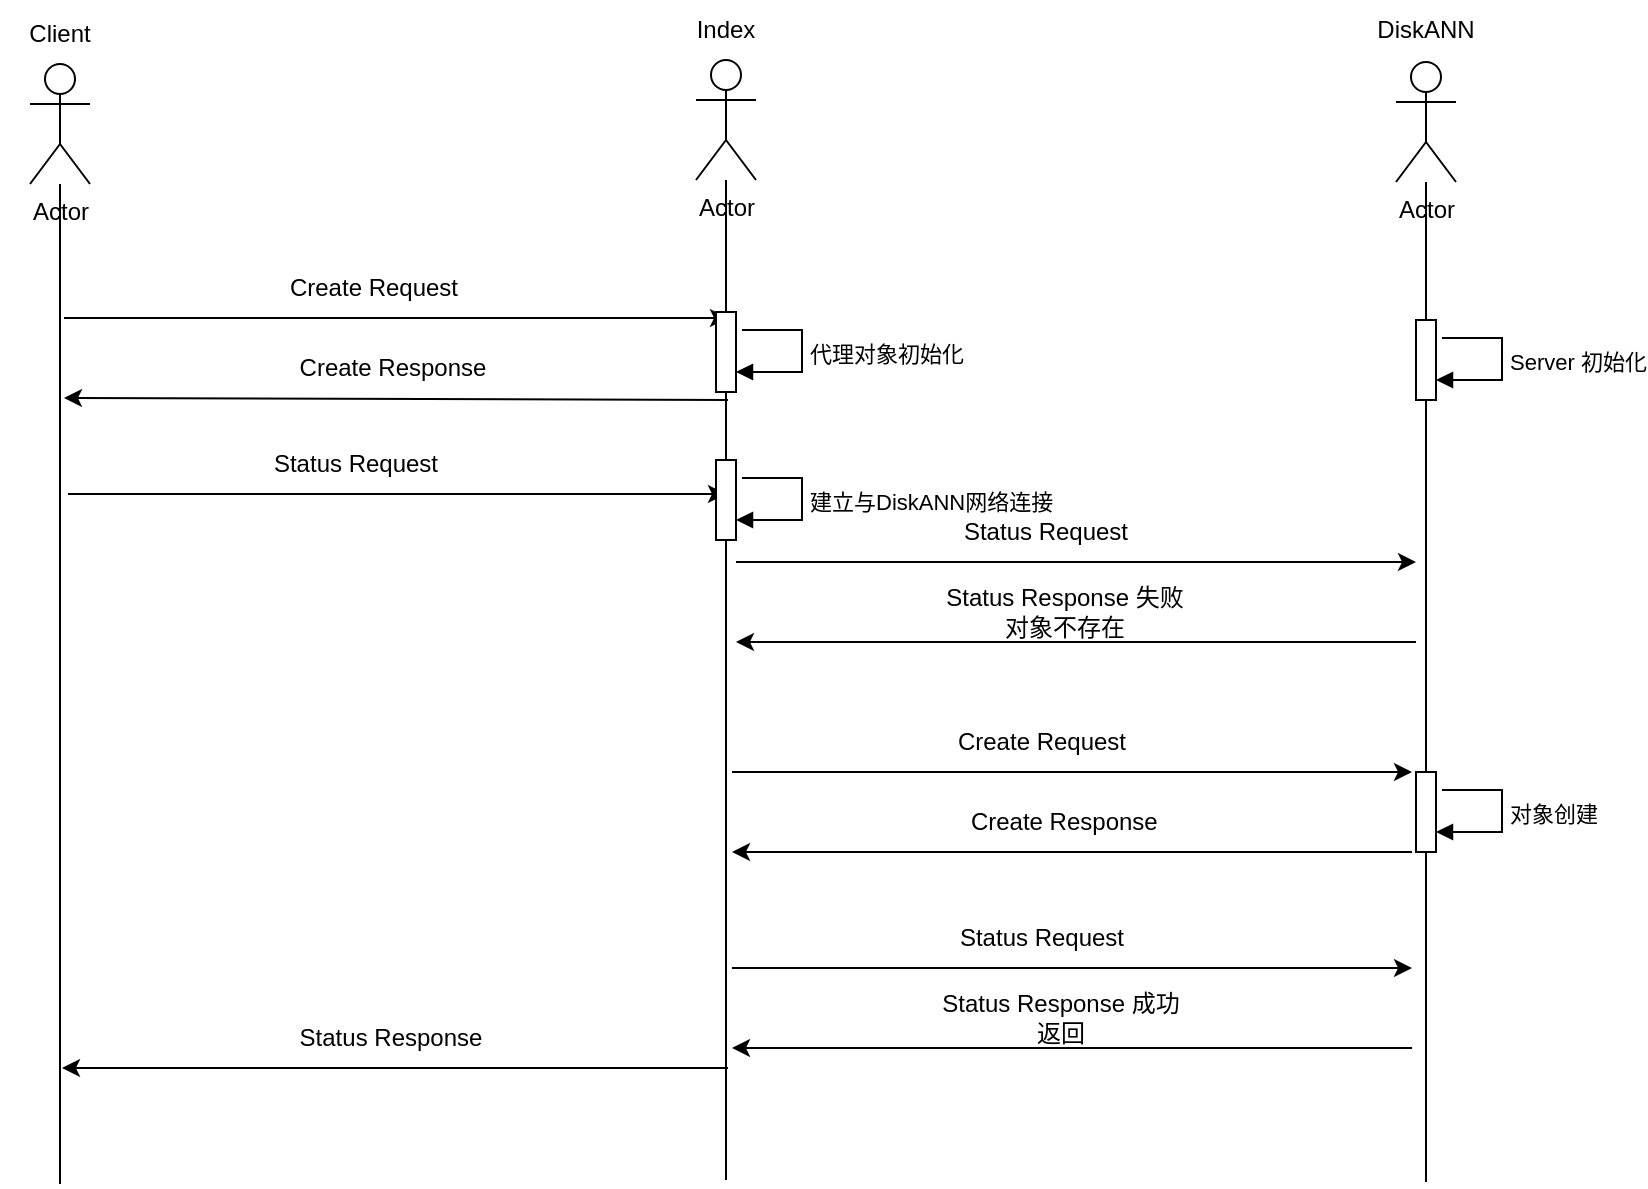 <mxfile>
    <diagram id="CKsTaNWD0P1iZ0fZwkxA" name="Index 与 DiskANN 交互">
        <mxGraphModel dx="965" dy="530" grid="1" gridSize="10" guides="1" tooltips="1" connect="1" arrows="1" fold="1" page="1" pageScale="1" pageWidth="1169" pageHeight="827" math="0" shadow="0">
            <root>
                <mxCell id="0"/>
                <mxCell id="1" parent="0"/>
                <mxCell id="i95NXzqm7Kv1Y7omc5p2-29" value="Actor" style="shape=umlActor;verticalLabelPosition=bottom;verticalAlign=top;html=1;outlineConnect=0;" parent="1" vertex="1">
                    <mxGeometry x="554" y="190" width="30" height="60" as="geometry"/>
                </mxCell>
                <mxCell id="i95NXzqm7Kv1Y7omc5p2-33" value="" style="endArrow=none;html=1;" parent="1" edge="1">
                    <mxGeometry width="50" height="50" relative="1" as="geometry">
                        <mxPoint x="569" y="750" as="sourcePoint"/>
                        <mxPoint x="569" y="250" as="targetPoint"/>
                    </mxGeometry>
                </mxCell>
                <mxCell id="i95NXzqm7Kv1Y7omc5p2-35" value="Actor" style="shape=umlActor;verticalLabelPosition=bottom;verticalAlign=top;html=1;outlineConnect=0;" parent="1" vertex="1">
                    <mxGeometry x="904" y="191" width="30" height="60" as="geometry"/>
                </mxCell>
                <mxCell id="i95NXzqm7Kv1Y7omc5p2-36" value="" style="endArrow=none;html=1;" parent="1" edge="1">
                    <mxGeometry width="50" height="50" relative="1" as="geometry">
                        <mxPoint x="919" y="751" as="sourcePoint"/>
                        <mxPoint x="919" y="251" as="targetPoint"/>
                    </mxGeometry>
                </mxCell>
                <mxCell id="i95NXzqm7Kv1Y7omc5p2-37" value="Index" style="text;html=1;strokeColor=none;fillColor=none;align=center;verticalAlign=middle;whiteSpace=wrap;rounded=0;" parent="1" vertex="1">
                    <mxGeometry x="539" y="160" width="60" height="30" as="geometry"/>
                </mxCell>
                <mxCell id="i95NXzqm7Kv1Y7omc5p2-38" value="DiskANN" style="text;html=1;strokeColor=none;fillColor=none;align=center;verticalAlign=middle;whiteSpace=wrap;rounded=0;" parent="1" vertex="1">
                    <mxGeometry x="889" y="160" width="60" height="30" as="geometry"/>
                </mxCell>
                <mxCell id="i95NXzqm7Kv1Y7omc5p2-39" value="" style="endArrow=classic;html=1;" parent="1" edge="1">
                    <mxGeometry width="50" height="50" relative="1" as="geometry">
                        <mxPoint x="574" y="441" as="sourcePoint"/>
                        <mxPoint x="914" y="441" as="targetPoint"/>
                    </mxGeometry>
                </mxCell>
                <mxCell id="i95NXzqm7Kv1Y7omc5p2-40" value="Status Request" style="text;html=1;strokeColor=none;fillColor=none;align=center;verticalAlign=middle;whiteSpace=wrap;rounded=0;" parent="1" vertex="1">
                    <mxGeometry x="674" y="411" width="110" height="30" as="geometry"/>
                </mxCell>
                <mxCell id="i95NXzqm7Kv1Y7omc5p2-41" value="" style="endArrow=classic;html=1;" parent="1" edge="1">
                    <mxGeometry width="50" height="50" relative="1" as="geometry">
                        <mxPoint x="914" y="481" as="sourcePoint"/>
                        <mxPoint x="574" y="481" as="targetPoint"/>
                    </mxGeometry>
                </mxCell>
                <mxCell id="i95NXzqm7Kv1Y7omc5p2-42" value="Status Response 失败对象不存在" style="text;html=1;strokeColor=none;fillColor=none;align=center;verticalAlign=middle;whiteSpace=wrap;rounded=0;" parent="1" vertex="1">
                    <mxGeometry x="673" y="451" width="131" height="30" as="geometry"/>
                </mxCell>
                <mxCell id="c23L5BnyPqBXcUAaR5G_-1" value="" style="endArrow=classic;html=1;" parent="1" edge="1">
                    <mxGeometry width="50" height="50" relative="1" as="geometry">
                        <mxPoint x="572" y="546" as="sourcePoint"/>
                        <mxPoint x="912" y="546" as="targetPoint"/>
                    </mxGeometry>
                </mxCell>
                <mxCell id="c23L5BnyPqBXcUAaR5G_-2" value="Create Request" style="text;html=1;strokeColor=none;fillColor=none;align=center;verticalAlign=middle;whiteSpace=wrap;rounded=0;" parent="1" vertex="1">
                    <mxGeometry x="672" y="516" width="110" height="30" as="geometry"/>
                </mxCell>
                <mxCell id="c23L5BnyPqBXcUAaR5G_-3" value="" style="endArrow=classic;html=1;" parent="1" edge="1">
                    <mxGeometry width="50" height="50" relative="1" as="geometry">
                        <mxPoint x="912" y="586" as="sourcePoint"/>
                        <mxPoint x="572" y="586" as="targetPoint"/>
                    </mxGeometry>
                </mxCell>
                <mxCell id="c23L5BnyPqBXcUAaR5G_-4" value="&amp;nbsp;Create Response" style="text;html=1;strokeColor=none;fillColor=none;align=center;verticalAlign=middle;whiteSpace=wrap;rounded=0;" parent="1" vertex="1">
                    <mxGeometry x="671" y="556" width="131" height="30" as="geometry"/>
                </mxCell>
                <mxCell id="c23L5BnyPqBXcUAaR5G_-5" value="" style="endArrow=classic;html=1;" parent="1" edge="1">
                    <mxGeometry width="50" height="50" relative="1" as="geometry">
                        <mxPoint x="572" y="644" as="sourcePoint"/>
                        <mxPoint x="912" y="644" as="targetPoint"/>
                    </mxGeometry>
                </mxCell>
                <mxCell id="c23L5BnyPqBXcUAaR5G_-6" value="Status Request" style="text;html=1;strokeColor=none;fillColor=none;align=center;verticalAlign=middle;whiteSpace=wrap;rounded=0;" parent="1" vertex="1">
                    <mxGeometry x="672" y="614" width="110" height="30" as="geometry"/>
                </mxCell>
                <mxCell id="c23L5BnyPqBXcUAaR5G_-7" value="" style="endArrow=classic;html=1;" parent="1" edge="1">
                    <mxGeometry width="50" height="50" relative="1" as="geometry">
                        <mxPoint x="912" y="684" as="sourcePoint"/>
                        <mxPoint x="572" y="684" as="targetPoint"/>
                    </mxGeometry>
                </mxCell>
                <mxCell id="c23L5BnyPqBXcUAaR5G_-8" value="Status Response 成功返回" style="text;html=1;strokeColor=none;fillColor=none;align=center;verticalAlign=middle;whiteSpace=wrap;rounded=0;" parent="1" vertex="1">
                    <mxGeometry x="671" y="654" width="131" height="30" as="geometry"/>
                </mxCell>
                <mxCell id="5" value="" style="html=1;points=[];perimeter=orthogonalPerimeter;" vertex="1" parent="1">
                    <mxGeometry x="914" y="320" width="10" height="40" as="geometry"/>
                </mxCell>
                <mxCell id="10" value="Server 初始化" style="edgeStyle=orthogonalEdgeStyle;html=1;align=left;spacingLeft=2;endArrow=block;rounded=0;entryX=1;entryY=0.75;entryDx=0;entryDy=0;entryPerimeter=0;" edge="1" target="5" parent="1">
                    <mxGeometry relative="1" as="geometry">
                        <mxPoint x="927" y="329" as="sourcePoint"/>
                        <Array as="points">
                            <mxPoint x="957" y="329"/>
                            <mxPoint x="957" y="350"/>
                        </Array>
                        <mxPoint x="932" y="349" as="targetPoint"/>
                    </mxGeometry>
                </mxCell>
                <mxCell id="11" value="Actor" style="shape=umlActor;verticalLabelPosition=bottom;verticalAlign=top;html=1;outlineConnect=0;" vertex="1" parent="1">
                    <mxGeometry x="221" y="192" width="30" height="60" as="geometry"/>
                </mxCell>
                <mxCell id="12" value="" style="endArrow=none;html=1;" edge="1" parent="1">
                    <mxGeometry width="50" height="50" relative="1" as="geometry">
                        <mxPoint x="236" y="752" as="sourcePoint"/>
                        <mxPoint x="236" y="252" as="targetPoint"/>
                    </mxGeometry>
                </mxCell>
                <mxCell id="13" value="Client" style="text;html=1;strokeColor=none;fillColor=none;align=center;verticalAlign=middle;whiteSpace=wrap;rounded=0;" vertex="1" parent="1">
                    <mxGeometry x="206" y="162" width="60" height="30" as="geometry"/>
                </mxCell>
                <mxCell id="16" value="" style="endArrow=classic;html=1;" edge="1" parent="1">
                    <mxGeometry width="50" height="50" relative="1" as="geometry">
                        <mxPoint x="238" y="319" as="sourcePoint"/>
                        <mxPoint x="570" y="319" as="targetPoint"/>
                    </mxGeometry>
                </mxCell>
                <mxCell id="17" value="Create Request" style="text;html=1;strokeColor=none;fillColor=none;align=center;verticalAlign=middle;whiteSpace=wrap;rounded=0;" vertex="1" parent="1">
                    <mxGeometry x="338" y="289" width="110" height="30" as="geometry"/>
                </mxCell>
                <mxCell id="18" value="" style="endArrow=classic;html=1;" edge="1" parent="1">
                    <mxGeometry width="50" height="50" relative="1" as="geometry">
                        <mxPoint x="570" y="360" as="sourcePoint"/>
                        <mxPoint x="238" y="359" as="targetPoint"/>
                    </mxGeometry>
                </mxCell>
                <mxCell id="19" value="Create Response" style="text;html=1;strokeColor=none;fillColor=none;align=center;verticalAlign=middle;whiteSpace=wrap;rounded=0;" vertex="1" parent="1">
                    <mxGeometry x="337" y="329" width="131" height="30" as="geometry"/>
                </mxCell>
                <mxCell id="20" value="" style="html=1;points=[];perimeter=orthogonalPerimeter;" vertex="1" parent="1">
                    <mxGeometry x="564" y="316" width="10" height="40" as="geometry"/>
                </mxCell>
                <mxCell id="21" value="代理对象初始化" style="edgeStyle=orthogonalEdgeStyle;html=1;align=left;spacingLeft=2;endArrow=block;rounded=0;entryX=1;entryY=0.75;entryDx=0;entryDy=0;entryPerimeter=0;" edge="1" parent="1" target="20">
                    <mxGeometry relative="1" as="geometry">
                        <mxPoint x="577" y="325" as="sourcePoint"/>
                        <Array as="points">
                            <mxPoint x="607" y="325"/>
                            <mxPoint x="607" y="346"/>
                        </Array>
                        <mxPoint x="582" y="345" as="targetPoint"/>
                    </mxGeometry>
                </mxCell>
                <mxCell id="22" value="" style="endArrow=classic;html=1;" edge="1" parent="1">
                    <mxGeometry width="50" height="50" relative="1" as="geometry">
                        <mxPoint x="240" y="407" as="sourcePoint"/>
                        <mxPoint x="569" y="407" as="targetPoint"/>
                    </mxGeometry>
                </mxCell>
                <mxCell id="23" value="Status Request" style="text;html=1;strokeColor=none;fillColor=none;align=center;verticalAlign=middle;whiteSpace=wrap;rounded=0;" vertex="1" parent="1">
                    <mxGeometry x="329" y="377" width="110" height="30" as="geometry"/>
                </mxCell>
                <mxCell id="24" value="" style="html=1;points=[];perimeter=orthogonalPerimeter;" vertex="1" parent="1">
                    <mxGeometry x="564" y="390" width="10" height="40" as="geometry"/>
                </mxCell>
                <mxCell id="25" value="建立与DiskANN网络连接" style="edgeStyle=orthogonalEdgeStyle;html=1;align=left;spacingLeft=2;endArrow=block;rounded=0;entryX=1;entryY=0.75;entryDx=0;entryDy=0;entryPerimeter=0;" edge="1" parent="1" target="24">
                    <mxGeometry relative="1" as="geometry">
                        <mxPoint x="577" y="399" as="sourcePoint"/>
                        <Array as="points">
                            <mxPoint x="607" y="399"/>
                            <mxPoint x="607" y="420"/>
                        </Array>
                        <mxPoint x="582" y="419" as="targetPoint"/>
                    </mxGeometry>
                </mxCell>
                <mxCell id="26" value="" style="endArrow=classic;html=1;" edge="1" parent="1">
                    <mxGeometry width="50" height="50" relative="1" as="geometry">
                        <mxPoint x="570" y="694" as="sourcePoint"/>
                        <mxPoint x="237" y="694" as="targetPoint"/>
                    </mxGeometry>
                </mxCell>
                <mxCell id="27" value="Status Response" style="text;html=1;strokeColor=none;fillColor=none;align=center;verticalAlign=middle;whiteSpace=wrap;rounded=0;" vertex="1" parent="1">
                    <mxGeometry x="336" y="664" width="131" height="30" as="geometry"/>
                </mxCell>
                <mxCell id="29" value="" style="html=1;points=[];perimeter=orthogonalPerimeter;" vertex="1" parent="1">
                    <mxGeometry x="914" y="546" width="10" height="40" as="geometry"/>
                </mxCell>
                <mxCell id="30" value="对象创建" style="edgeStyle=orthogonalEdgeStyle;html=1;align=left;spacingLeft=2;endArrow=block;rounded=0;entryX=1;entryY=0.75;entryDx=0;entryDy=0;entryPerimeter=0;" edge="1" parent="1" target="29">
                    <mxGeometry relative="1" as="geometry">
                        <mxPoint x="927" y="555" as="sourcePoint"/>
                        <Array as="points">
                            <mxPoint x="957" y="555"/>
                            <mxPoint x="957" y="576"/>
                        </Array>
                        <mxPoint x="932" y="575" as="targetPoint"/>
                    </mxGeometry>
                </mxCell>
            </root>
        </mxGraphModel>
    </diagram>
    <diagram name="DiskANN 崩溃" id="RYPYGaUV1OxxY9W7Sp0M">
        <mxGraphModel dx="1016" dy="787" grid="1" gridSize="10" guides="1" tooltips="1" connect="1" arrows="1" fold="1" page="1" pageScale="1" pageWidth="1169" pageHeight="827" math="0" shadow="0">
            <root>
                <mxCell id="DNg81MgsFpRAliH9mMZI-0"/>
                <mxCell id="DNg81MgsFpRAliH9mMZI-1" parent="DNg81MgsFpRAliH9mMZI-0"/>
                <mxCell id="DNg81MgsFpRAliH9mMZI-2" value="Actor" style="shape=umlActor;verticalLabelPosition=bottom;verticalAlign=top;html=1;outlineConnect=0;" parent="DNg81MgsFpRAliH9mMZI-1" vertex="1">
                    <mxGeometry x="220" y="190" width="30" height="60" as="geometry"/>
                </mxCell>
                <mxCell id="DNg81MgsFpRAliH9mMZI-3" value="" style="endArrow=none;html=1;" parent="DNg81MgsFpRAliH9mMZI-1" edge="1">
                    <mxGeometry width="50" height="50" relative="1" as="geometry">
                        <mxPoint x="235" y="750" as="sourcePoint"/>
                        <mxPoint x="235" y="250" as="targetPoint"/>
                    </mxGeometry>
                </mxCell>
                <mxCell id="DNg81MgsFpRAliH9mMZI-4" value="Actor" style="shape=umlActor;verticalLabelPosition=bottom;verticalAlign=top;html=1;outlineConnect=0;" parent="DNg81MgsFpRAliH9mMZI-1" vertex="1">
                    <mxGeometry x="570" y="191" width="30" height="60" as="geometry"/>
                </mxCell>
                <mxCell id="DNg81MgsFpRAliH9mMZI-5" value="" style="endArrow=none;html=1;dashed=1;" parent="DNg81MgsFpRAliH9mMZI-1" edge="1">
                    <mxGeometry width="50" height="50" relative="1" as="geometry">
                        <mxPoint x="585" y="751" as="sourcePoint"/>
                        <mxPoint x="585" y="251" as="targetPoint"/>
                    </mxGeometry>
                </mxCell>
                <mxCell id="DNg81MgsFpRAliH9mMZI-6" value="Index" style="text;html=1;strokeColor=none;fillColor=none;align=center;verticalAlign=middle;whiteSpace=wrap;rounded=0;" parent="DNg81MgsFpRAliH9mMZI-1" vertex="1">
                    <mxGeometry x="205" y="160" width="60" height="30" as="geometry"/>
                </mxCell>
                <mxCell id="DNg81MgsFpRAliH9mMZI-7" value="DiskANN" style="text;html=1;strokeColor=none;fillColor=none;align=center;verticalAlign=middle;whiteSpace=wrap;rounded=0;" parent="DNg81MgsFpRAliH9mMZI-1" vertex="1">
                    <mxGeometry x="555" y="160" width="60" height="30" as="geometry"/>
                </mxCell>
                <mxCell id="DNg81MgsFpRAliH9mMZI-8" value="" style="endArrow=classic;html=1;" parent="DNg81MgsFpRAliH9mMZI-1" edge="1">
                    <mxGeometry width="50" height="50" relative="1" as="geometry">
                        <mxPoint x="240" y="320" as="sourcePoint"/>
                        <mxPoint x="580" y="320" as="targetPoint"/>
                    </mxGeometry>
                </mxCell>
                <mxCell id="DNg81MgsFpRAliH9mMZI-9" value="Request" style="text;html=1;strokeColor=none;fillColor=none;align=center;verticalAlign=middle;whiteSpace=wrap;rounded=0;" parent="DNg81MgsFpRAliH9mMZI-1" vertex="1">
                    <mxGeometry x="340" y="290" width="110" height="30" as="geometry"/>
                </mxCell>
                <mxCell id="DNg81MgsFpRAliH9mMZI-10" value="" style="endArrow=classic;html=1;" parent="DNg81MgsFpRAliH9mMZI-1" edge="1">
                    <mxGeometry width="50" height="50" relative="1" as="geometry">
                        <mxPoint x="580" y="360" as="sourcePoint"/>
                        <mxPoint x="240" y="360" as="targetPoint"/>
                    </mxGeometry>
                </mxCell>
                <mxCell id="DNg81MgsFpRAliH9mMZI-11" value="Response failed" style="text;html=1;strokeColor=none;fillColor=none;align=center;verticalAlign=middle;whiteSpace=wrap;rounded=0;" parent="DNg81MgsFpRAliH9mMZI-1" vertex="1">
                    <mxGeometry x="339" y="330" width="131" height="30" as="geometry"/>
                </mxCell>
                <mxCell id="DNg81MgsFpRAliH9mMZI-12" value="" style="endArrow=classic;html=1;" parent="DNg81MgsFpRAliH9mMZI-1" edge="1">
                    <mxGeometry width="50" height="50" relative="1" as="geometry">
                        <mxPoint x="238" y="442" as="sourcePoint"/>
                        <mxPoint x="578" y="442" as="targetPoint"/>
                    </mxGeometry>
                </mxCell>
                <mxCell id="DNg81MgsFpRAliH9mMZI-13" value="Request" style="text;html=1;strokeColor=none;fillColor=none;align=center;verticalAlign=middle;whiteSpace=wrap;rounded=0;" parent="DNg81MgsFpRAliH9mMZI-1" vertex="1">
                    <mxGeometry x="338" y="412" width="110" height="30" as="geometry"/>
                </mxCell>
                <mxCell id="DNg81MgsFpRAliH9mMZI-14" value="" style="endArrow=classic;html=1;" parent="DNg81MgsFpRAliH9mMZI-1" edge="1">
                    <mxGeometry width="50" height="50" relative="1" as="geometry">
                        <mxPoint x="578" y="482" as="sourcePoint"/>
                        <mxPoint x="238" y="482" as="targetPoint"/>
                    </mxGeometry>
                </mxCell>
                <mxCell id="DNg81MgsFpRAliH9mMZI-15" value="Response failed" style="text;html=1;strokeColor=none;fillColor=none;align=center;verticalAlign=middle;whiteSpace=wrap;rounded=0;" parent="DNg81MgsFpRAliH9mMZI-1" vertex="1">
                    <mxGeometry x="337" y="452" width="131" height="30" as="geometry"/>
                </mxCell>
                <mxCell id="DNg81MgsFpRAliH9mMZI-16" value="" style="endArrow=classic;html=1;" parent="DNg81MgsFpRAliH9mMZI-1" edge="1">
                    <mxGeometry width="50" height="50" relative="1" as="geometry">
                        <mxPoint x="238" y="556" as="sourcePoint"/>
                        <mxPoint x="578" y="556" as="targetPoint"/>
                    </mxGeometry>
                </mxCell>
                <mxCell id="DNg81MgsFpRAliH9mMZI-17" value="Request" style="text;html=1;strokeColor=none;fillColor=none;align=center;verticalAlign=middle;whiteSpace=wrap;rounded=0;" parent="DNg81MgsFpRAliH9mMZI-1" vertex="1">
                    <mxGeometry x="338" y="526" width="110" height="30" as="geometry"/>
                </mxCell>
                <mxCell id="DNg81MgsFpRAliH9mMZI-18" value="" style="endArrow=classic;html=1;" parent="DNg81MgsFpRAliH9mMZI-1" edge="1">
                    <mxGeometry width="50" height="50" relative="1" as="geometry">
                        <mxPoint x="578" y="596" as="sourcePoint"/>
                        <mxPoint x="238" y="596" as="targetPoint"/>
                    </mxGeometry>
                </mxCell>
                <mxCell id="DNg81MgsFpRAliH9mMZI-19" value="Response failed" style="text;html=1;strokeColor=none;fillColor=none;align=center;verticalAlign=middle;whiteSpace=wrap;rounded=0;" parent="DNg81MgsFpRAliH9mMZI-1" vertex="1">
                    <mxGeometry x="337" y="566" width="131" height="30" as="geometry"/>
                </mxCell>
            </root>
        </mxGraphModel>
    </diagram>
    <diagram name="Index 与 DiskANN 交互 多个" id="890vanNXvDQpQVHvsPO6">
        <mxGraphModel dx="1016" dy="787" grid="1" gridSize="10" guides="1" tooltips="1" connect="1" arrows="1" fold="1" page="1" pageScale="1" pageWidth="1169" pageHeight="827" math="0" shadow="0">
            <root>
                <mxCell id="_GKx4WZQEgGPNWmIFQ_N-0"/>
                <mxCell id="_GKx4WZQEgGPNWmIFQ_N-1" parent="_GKx4WZQEgGPNWmIFQ_N-0"/>
                <mxCell id="_GKx4WZQEgGPNWmIFQ_N-2" value="Actor" style="shape=umlActor;verticalLabelPosition=bottom;verticalAlign=top;html=1;outlineConnect=0;" parent="_GKx4WZQEgGPNWmIFQ_N-1" vertex="1">
                    <mxGeometry x="220" y="190" width="30" height="60" as="geometry"/>
                </mxCell>
                <mxCell id="_GKx4WZQEgGPNWmIFQ_N-3" value="" style="endArrow=none;html=1;" parent="_GKx4WZQEgGPNWmIFQ_N-1" edge="1">
                    <mxGeometry width="50" height="50" relative="1" as="geometry">
                        <mxPoint x="235" y="750" as="sourcePoint"/>
                        <mxPoint x="235" y="250" as="targetPoint"/>
                    </mxGeometry>
                </mxCell>
                <mxCell id="_GKx4WZQEgGPNWmIFQ_N-4" value="Actor" style="shape=umlActor;verticalLabelPosition=bottom;verticalAlign=top;html=1;outlineConnect=0;" parent="_GKx4WZQEgGPNWmIFQ_N-1" vertex="1">
                    <mxGeometry x="570" y="191" width="30" height="60" as="geometry"/>
                </mxCell>
                <mxCell id="_GKx4WZQEgGPNWmIFQ_N-5" value="" style="endArrow=none;html=1;" parent="_GKx4WZQEgGPNWmIFQ_N-1" edge="1">
                    <mxGeometry width="50" height="50" relative="1" as="geometry">
                        <mxPoint x="585" y="751" as="sourcePoint"/>
                        <mxPoint x="585" y="251" as="targetPoint"/>
                    </mxGeometry>
                </mxCell>
                <mxCell id="_GKx4WZQEgGPNWmIFQ_N-6" value="Index1" style="text;html=1;strokeColor=none;fillColor=none;align=center;verticalAlign=middle;whiteSpace=wrap;rounded=0;" parent="_GKx4WZQEgGPNWmIFQ_N-1" vertex="1">
                    <mxGeometry x="205" y="160" width="60" height="30" as="geometry"/>
                </mxCell>
                <mxCell id="_GKx4WZQEgGPNWmIFQ_N-7" value="DiskANN" style="text;html=1;strokeColor=none;fillColor=none;align=center;verticalAlign=middle;whiteSpace=wrap;rounded=0;" parent="_GKx4WZQEgGPNWmIFQ_N-1" vertex="1">
                    <mxGeometry x="555" y="160" width="60" height="30" as="geometry"/>
                </mxCell>
                <mxCell id="_GKx4WZQEgGPNWmIFQ_N-8" value="" style="endArrow=classic;html=1;" parent="_GKx4WZQEgGPNWmIFQ_N-1" edge="1">
                    <mxGeometry width="50" height="50" relative="1" as="geometry">
                        <mxPoint x="240" y="320" as="sourcePoint"/>
                        <mxPoint x="580" y="320" as="targetPoint"/>
                    </mxGeometry>
                </mxCell>
                <mxCell id="_GKx4WZQEgGPNWmIFQ_N-9" value="PushData Request" style="text;html=1;strokeColor=none;fillColor=none;align=center;verticalAlign=middle;whiteSpace=wrap;rounded=0;" parent="_GKx4WZQEgGPNWmIFQ_N-1" vertex="1">
                    <mxGeometry x="340" y="290" width="110" height="30" as="geometry"/>
                </mxCell>
                <mxCell id="_GKx4WZQEgGPNWmIFQ_N-10" value="" style="endArrow=classic;html=1;" parent="_GKx4WZQEgGPNWmIFQ_N-1" edge="1">
                    <mxGeometry width="50" height="50" relative="1" as="geometry">
                        <mxPoint x="580" y="360" as="sourcePoint"/>
                        <mxPoint x="240" y="360" as="targetPoint"/>
                    </mxGeometry>
                </mxCell>
                <mxCell id="_GKx4WZQEgGPNWmIFQ_N-11" value="PushData Response" style="text;html=1;strokeColor=none;fillColor=none;align=center;verticalAlign=middle;whiteSpace=wrap;rounded=0;" parent="_GKx4WZQEgGPNWmIFQ_N-1" vertex="1">
                    <mxGeometry x="339" y="330" width="131" height="30" as="geometry"/>
                </mxCell>
                <mxCell id="_GKx4WZQEgGPNWmIFQ_N-12" value="" style="endArrow=classic;html=1;" parent="_GKx4WZQEgGPNWmIFQ_N-1" edge="1">
                    <mxGeometry width="50" height="50" relative="1" as="geometry">
                        <mxPoint x="237" y="482.0" as="sourcePoint"/>
                        <mxPoint x="577.0" y="482.0" as="targetPoint"/>
                    </mxGeometry>
                </mxCell>
                <mxCell id="_GKx4WZQEgGPNWmIFQ_N-13" value="PushData Request" style="text;html=1;strokeColor=none;fillColor=none;align=center;verticalAlign=middle;whiteSpace=wrap;rounded=0;" parent="_GKx4WZQEgGPNWmIFQ_N-1" vertex="1">
                    <mxGeometry x="337" y="452" width="110" height="30" as="geometry"/>
                </mxCell>
                <mxCell id="_GKx4WZQEgGPNWmIFQ_N-14" value="" style="endArrow=classic;html=1;" parent="_GKx4WZQEgGPNWmIFQ_N-1" edge="1">
                    <mxGeometry width="50" height="50" relative="1" as="geometry">
                        <mxPoint x="577.0" y="522.0" as="sourcePoint"/>
                        <mxPoint x="237" y="522.0" as="targetPoint"/>
                    </mxGeometry>
                </mxCell>
                <mxCell id="_GKx4WZQEgGPNWmIFQ_N-15" value="PushData Response" style="text;html=1;strokeColor=none;fillColor=none;align=center;verticalAlign=middle;whiteSpace=wrap;rounded=0;" parent="_GKx4WZQEgGPNWmIFQ_N-1" vertex="1">
                    <mxGeometry x="336" y="492" width="131" height="30" as="geometry"/>
                </mxCell>
                <mxCell id="_GKx4WZQEgGPNWmIFQ_N-16" value="&lt;font style=&quot;font-size: 22px;&quot;&gt;.&lt;br&gt;.&lt;br&gt;.&lt;/font&gt;" style="text;html=1;strokeColor=none;fillColor=none;align=center;verticalAlign=middle;whiteSpace=wrap;rounded=0;" parent="_GKx4WZQEgGPNWmIFQ_N-1" vertex="1">
                    <mxGeometry x="365" y="390" width="60" height="40" as="geometry"/>
                </mxCell>
                <mxCell id="V0m47npN4N563cn-UdCl-0" value="Actor" style="shape=umlActor;verticalLabelPosition=bottom;verticalAlign=top;html=1;outlineConnect=0;" parent="_GKx4WZQEgGPNWmIFQ_N-1" vertex="1">
                    <mxGeometry x="898" y="190" width="30" height="60" as="geometry"/>
                </mxCell>
                <mxCell id="V0m47npN4N563cn-UdCl-1" value="" style="endArrow=none;html=1;" parent="_GKx4WZQEgGPNWmIFQ_N-1" edge="1">
                    <mxGeometry width="50" height="50" relative="1" as="geometry">
                        <mxPoint x="913" y="750" as="sourcePoint"/>
                        <mxPoint x="913" y="250" as="targetPoint"/>
                    </mxGeometry>
                </mxCell>
                <mxCell id="V0m47npN4N563cn-UdCl-2" value="Index2" style="text;html=1;strokeColor=none;fillColor=none;align=center;verticalAlign=middle;whiteSpace=wrap;rounded=0;" parent="_GKx4WZQEgGPNWmIFQ_N-1" vertex="1">
                    <mxGeometry x="883" y="160" width="60" height="30" as="geometry"/>
                </mxCell>
                <mxCell id="V0m47npN4N563cn-UdCl-3" value="" style="endArrow=classic;html=1;" parent="_GKx4WZQEgGPNWmIFQ_N-1" edge="1">
                    <mxGeometry width="50" height="50" relative="1" as="geometry">
                        <mxPoint x="587" y="370" as="sourcePoint"/>
                        <mxPoint x="912" y="372" as="targetPoint"/>
                    </mxGeometry>
                </mxCell>
                <mxCell id="V0m47npN4N563cn-UdCl-4" value="PushData Request" style="text;html=1;strokeColor=none;fillColor=none;align=center;verticalAlign=middle;whiteSpace=wrap;rounded=0;" parent="_GKx4WZQEgGPNWmIFQ_N-1" vertex="1">
                    <mxGeometry x="675" y="342" width="110" height="30" as="geometry"/>
                </mxCell>
                <mxCell id="V0m47npN4N563cn-UdCl-5" value="" style="endArrow=classic;html=1;" parent="_GKx4WZQEgGPNWmIFQ_N-1" edge="1">
                    <mxGeometry width="50" height="50" relative="1" as="geometry">
                        <mxPoint x="910" y="412" as="sourcePoint"/>
                        <mxPoint x="585" y="412" as="targetPoint"/>
                    </mxGeometry>
                </mxCell>
                <mxCell id="V0m47npN4N563cn-UdCl-6" value="PushData Response 失败 TSO 不匹配" style="text;html=1;strokeColor=none;fillColor=none;align=center;verticalAlign=middle;whiteSpace=wrap;rounded=0;" parent="_GKx4WZQEgGPNWmIFQ_N-1" vertex="1">
                    <mxGeometry x="674" y="382" width="156" height="30" as="geometry"/>
                </mxCell>
            </root>
        </mxGraphModel>
    </diagram>
</mxfile>